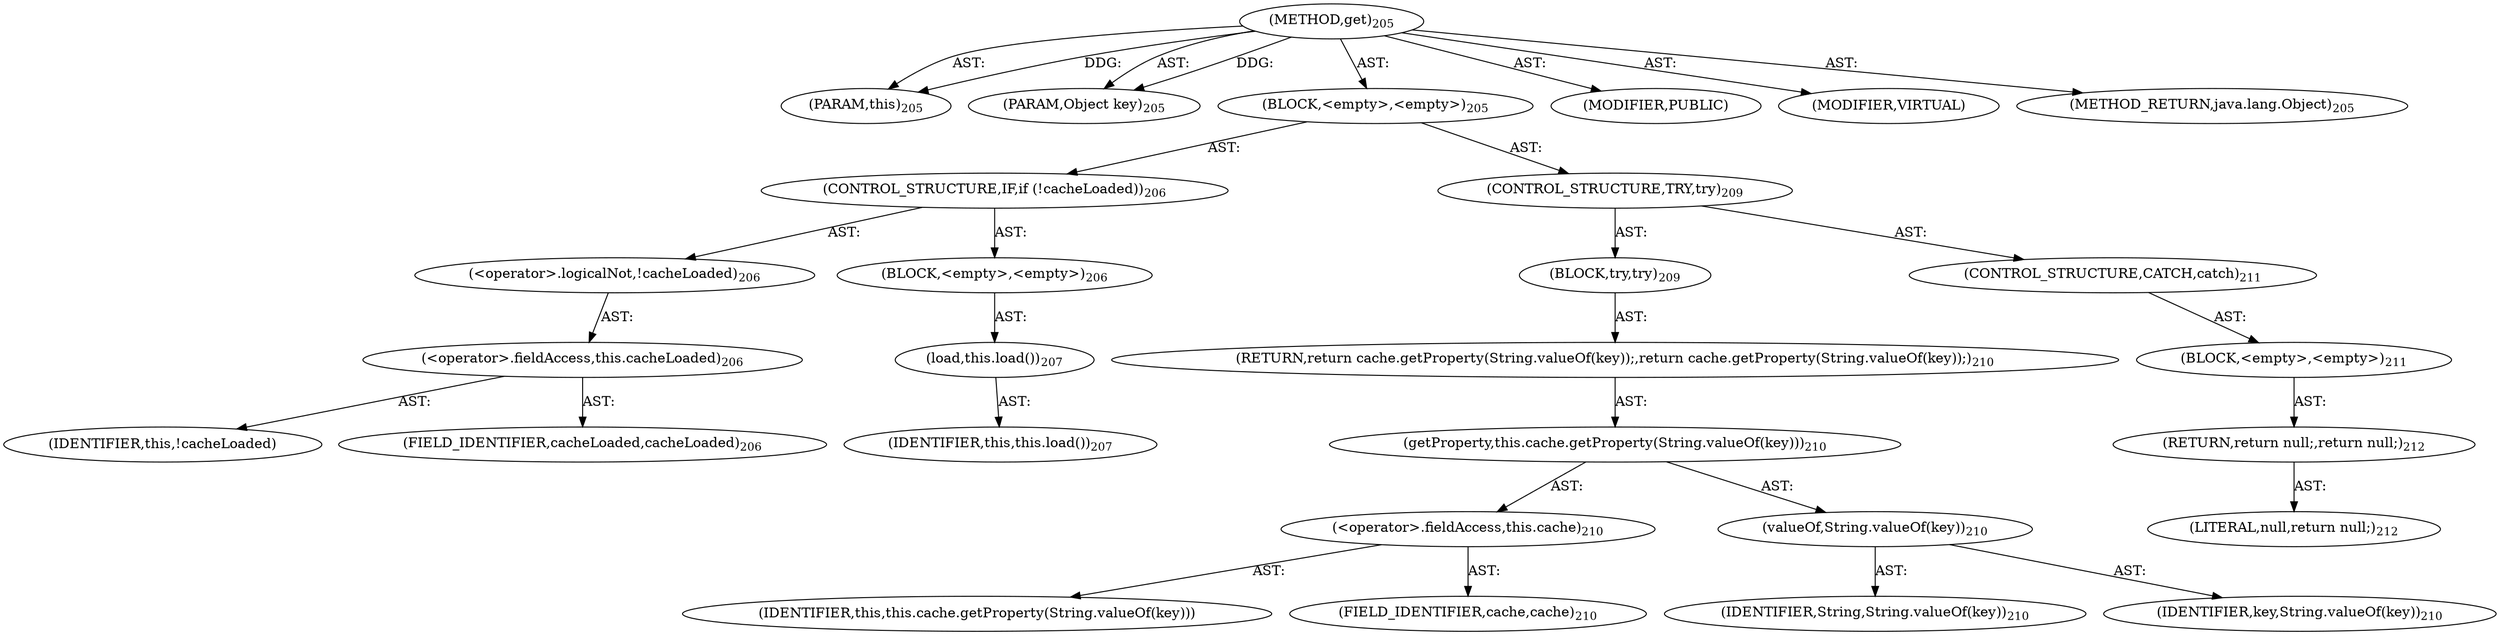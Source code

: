 digraph "get" {  
"111669149704" [label = <(METHOD,get)<SUB>205</SUB>> ]
"115964116992" [label = <(PARAM,this)<SUB>205</SUB>> ]
"115964117003" [label = <(PARAM,Object key)<SUB>205</SUB>> ]
"25769803793" [label = <(BLOCK,&lt;empty&gt;,&lt;empty&gt;)<SUB>205</SUB>> ]
"47244640263" [label = <(CONTROL_STRUCTURE,IF,if (!cacheLoaded))<SUB>206</SUB>> ]
"30064771156" [label = <(&lt;operator&gt;.logicalNot,!cacheLoaded)<SUB>206</SUB>> ]
"30064771157" [label = <(&lt;operator&gt;.fieldAccess,this.cacheLoaded)<SUB>206</SUB>> ]
"68719476788" [label = <(IDENTIFIER,this,!cacheLoaded)> ]
"55834574879" [label = <(FIELD_IDENTIFIER,cacheLoaded,cacheLoaded)<SUB>206</SUB>> ]
"25769803794" [label = <(BLOCK,&lt;empty&gt;,&lt;empty&gt;)<SUB>206</SUB>> ]
"30064771158" [label = <(load,this.load())<SUB>207</SUB>> ]
"68719476736" [label = <(IDENTIFIER,this,this.load())<SUB>207</SUB>> ]
"47244640264" [label = <(CONTROL_STRUCTURE,TRY,try)<SUB>209</SUB>> ]
"25769803795" [label = <(BLOCK,try,try)<SUB>209</SUB>> ]
"146028888067" [label = <(RETURN,return cache.getProperty(String.valueOf(key));,return cache.getProperty(String.valueOf(key));)<SUB>210</SUB>> ]
"30064771159" [label = <(getProperty,this.cache.getProperty(String.valueOf(key)))<SUB>210</SUB>> ]
"30064771160" [label = <(&lt;operator&gt;.fieldAccess,this.cache)<SUB>210</SUB>> ]
"68719476789" [label = <(IDENTIFIER,this,this.cache.getProperty(String.valueOf(key)))> ]
"55834574880" [label = <(FIELD_IDENTIFIER,cache,cache)<SUB>210</SUB>> ]
"30064771161" [label = <(valueOf,String.valueOf(key))<SUB>210</SUB>> ]
"68719476790" [label = <(IDENTIFIER,String,String.valueOf(key))<SUB>210</SUB>> ]
"68719476791" [label = <(IDENTIFIER,key,String.valueOf(key))<SUB>210</SUB>> ]
"47244640265" [label = <(CONTROL_STRUCTURE,CATCH,catch)<SUB>211</SUB>> ]
"25769803796" [label = <(BLOCK,&lt;empty&gt;,&lt;empty&gt;)<SUB>211</SUB>> ]
"146028888068" [label = <(RETURN,return null;,return null;)<SUB>212</SUB>> ]
"90194313231" [label = <(LITERAL,null,return null;)<SUB>212</SUB>> ]
"133143986196" [label = <(MODIFIER,PUBLIC)> ]
"133143986197" [label = <(MODIFIER,VIRTUAL)> ]
"128849018888" [label = <(METHOD_RETURN,java.lang.Object)<SUB>205</SUB>> ]
  "111669149704" -> "115964116992"  [ label = "AST: "] 
  "111669149704" -> "115964117003"  [ label = "AST: "] 
  "111669149704" -> "25769803793"  [ label = "AST: "] 
  "111669149704" -> "133143986196"  [ label = "AST: "] 
  "111669149704" -> "133143986197"  [ label = "AST: "] 
  "111669149704" -> "128849018888"  [ label = "AST: "] 
  "25769803793" -> "47244640263"  [ label = "AST: "] 
  "25769803793" -> "47244640264"  [ label = "AST: "] 
  "47244640263" -> "30064771156"  [ label = "AST: "] 
  "47244640263" -> "25769803794"  [ label = "AST: "] 
  "30064771156" -> "30064771157"  [ label = "AST: "] 
  "30064771157" -> "68719476788"  [ label = "AST: "] 
  "30064771157" -> "55834574879"  [ label = "AST: "] 
  "25769803794" -> "30064771158"  [ label = "AST: "] 
  "30064771158" -> "68719476736"  [ label = "AST: "] 
  "47244640264" -> "25769803795"  [ label = "AST: "] 
  "47244640264" -> "47244640265"  [ label = "AST: "] 
  "25769803795" -> "146028888067"  [ label = "AST: "] 
  "146028888067" -> "30064771159"  [ label = "AST: "] 
  "30064771159" -> "30064771160"  [ label = "AST: "] 
  "30064771159" -> "30064771161"  [ label = "AST: "] 
  "30064771160" -> "68719476789"  [ label = "AST: "] 
  "30064771160" -> "55834574880"  [ label = "AST: "] 
  "30064771161" -> "68719476790"  [ label = "AST: "] 
  "30064771161" -> "68719476791"  [ label = "AST: "] 
  "47244640265" -> "25769803796"  [ label = "AST: "] 
  "25769803796" -> "146028888068"  [ label = "AST: "] 
  "146028888068" -> "90194313231"  [ label = "AST: "] 
  "111669149704" -> "115964116992"  [ label = "DDG: "] 
  "111669149704" -> "115964117003"  [ label = "DDG: "] 
}
